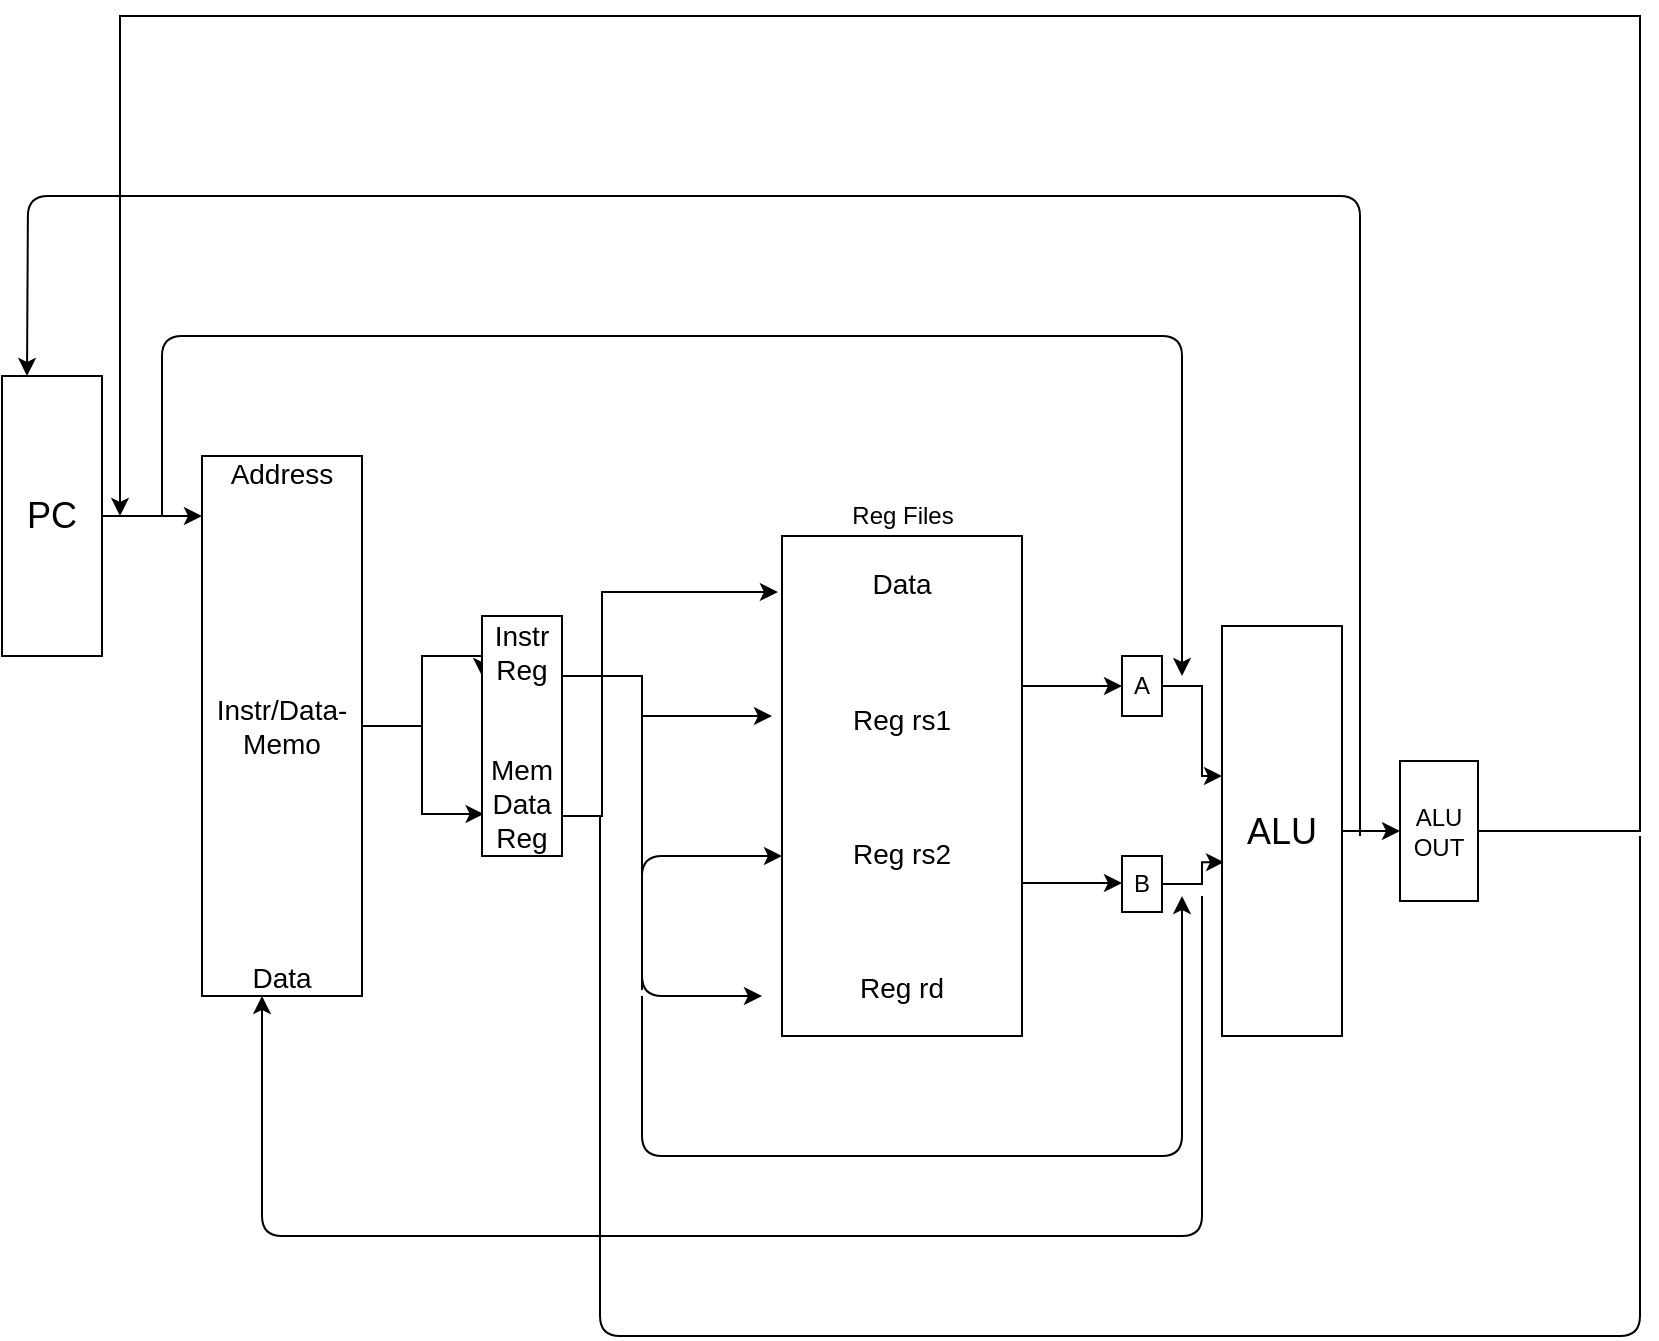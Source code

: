 <mxfile version="13.9.1" type="github">
  <diagram id="MDfSrOCtqKTt74gxIjZ1" name="Page-1">
    <mxGraphModel dx="1422" dy="806" grid="1" gridSize="10" guides="1" tooltips="1" connect="1" arrows="1" fold="1" page="1" pageScale="1" pageWidth="850" pageHeight="1100" math="0" shadow="0">
      <root>
        <mxCell id="0" />
        <mxCell id="1" parent="0" />
        <mxCell id="f-clzLcIn6iurvTWpxzQ-4" style="edgeStyle=orthogonalEdgeStyle;rounded=0;orthogonalLoop=1;jettySize=auto;html=1;exitX=1;exitY=0.5;exitDx=0;exitDy=0;" edge="1" parent="1" source="f-clzLcIn6iurvTWpxzQ-1">
          <mxGeometry relative="1" as="geometry">
            <mxPoint x="101" y="390" as="targetPoint" />
          </mxGeometry>
        </mxCell>
        <mxCell id="f-clzLcIn6iurvTWpxzQ-1" value="&lt;font style=&quot;font-size: 18px&quot;&gt;PC&lt;/font&gt;" style="rounded=0;whiteSpace=wrap;html=1;" vertex="1" parent="1">
          <mxGeometry x="1" y="320" width="50" height="140" as="geometry" />
        </mxCell>
        <mxCell id="f-clzLcIn6iurvTWpxzQ-7" style="edgeStyle=orthogonalEdgeStyle;rounded=0;orthogonalLoop=1;jettySize=auto;html=1;entryX=0;entryY=0.25;entryDx=0;entryDy=0;" edge="1" parent="1" source="f-clzLcIn6iurvTWpxzQ-5" target="f-clzLcIn6iurvTWpxzQ-6">
          <mxGeometry relative="1" as="geometry">
            <Array as="points">
              <mxPoint x="211" y="495" />
              <mxPoint x="211" y="460" />
            </Array>
          </mxGeometry>
        </mxCell>
        <mxCell id="f-clzLcIn6iurvTWpxzQ-8" style="edgeStyle=orthogonalEdgeStyle;rounded=0;orthogonalLoop=1;jettySize=auto;html=1;entryX=0.02;entryY=0.825;entryDx=0;entryDy=0;entryPerimeter=0;" edge="1" parent="1" source="f-clzLcIn6iurvTWpxzQ-5" target="f-clzLcIn6iurvTWpxzQ-6">
          <mxGeometry relative="1" as="geometry" />
        </mxCell>
        <mxCell id="f-clzLcIn6iurvTWpxzQ-5" value="&lt;font style=&quot;font-size: 14px&quot;&gt;Address&lt;br&gt;&lt;br&gt;&lt;br&gt;&lt;br&gt;&lt;br&gt;&lt;br&gt;&lt;br&gt;Instr/Data-Memo&lt;br&gt;&lt;br&gt;&lt;br&gt;&lt;br&gt;&lt;br&gt;&lt;br&gt;&lt;br&gt;Data&lt;/font&gt;" style="rounded=0;whiteSpace=wrap;html=1;" vertex="1" parent="1">
          <mxGeometry x="101" y="360" width="80" height="270" as="geometry" />
        </mxCell>
        <mxCell id="f-clzLcIn6iurvTWpxzQ-14" style="edgeStyle=orthogonalEdgeStyle;rounded=0;orthogonalLoop=1;jettySize=auto;html=1;exitX=1;exitY=0.25;exitDx=0;exitDy=0;" edge="1" parent="1" source="f-clzLcIn6iurvTWpxzQ-6">
          <mxGeometry relative="1" as="geometry">
            <mxPoint x="311" y="470" as="sourcePoint" />
            <mxPoint x="386" y="490" as="targetPoint" />
            <Array as="points">
              <mxPoint x="321" y="470" />
              <mxPoint x="321" y="490" />
            </Array>
          </mxGeometry>
        </mxCell>
        <mxCell id="f-clzLcIn6iurvTWpxzQ-17" style="edgeStyle=orthogonalEdgeStyle;rounded=0;orthogonalLoop=1;jettySize=auto;html=1;entryX=-0.017;entryY=0.112;entryDx=0;entryDy=0;entryPerimeter=0;" edge="1" parent="1" source="f-clzLcIn6iurvTWpxzQ-6" target="f-clzLcIn6iurvTWpxzQ-10">
          <mxGeometry relative="1" as="geometry">
            <mxPoint x="301" y="430" as="targetPoint" />
            <Array as="points">
              <mxPoint x="301" y="540" />
              <mxPoint x="301" y="428" />
            </Array>
          </mxGeometry>
        </mxCell>
        <mxCell id="f-clzLcIn6iurvTWpxzQ-6" value="&lt;font style=&quot;font-size: 14px&quot;&gt;Instr Reg&lt;br&gt;&lt;br&gt;&lt;br&gt;Mem Data Reg&lt;/font&gt;" style="rounded=0;whiteSpace=wrap;html=1;" vertex="1" parent="1">
          <mxGeometry x="241" y="440" width="40" height="120" as="geometry" />
        </mxCell>
        <mxCell id="f-clzLcIn6iurvTWpxzQ-21" style="edgeStyle=orthogonalEdgeStyle;rounded=0;orthogonalLoop=1;jettySize=auto;html=1;entryX=0;entryY=0.5;entryDx=0;entryDy=0;" edge="1" parent="1" source="f-clzLcIn6iurvTWpxzQ-10" target="f-clzLcIn6iurvTWpxzQ-20">
          <mxGeometry relative="1" as="geometry">
            <Array as="points">
              <mxPoint x="521" y="475" />
              <mxPoint x="521" y="475" />
            </Array>
          </mxGeometry>
        </mxCell>
        <mxCell id="f-clzLcIn6iurvTWpxzQ-10" value="&lt;font style=&quot;font-size: 14px&quot;&gt;Data&lt;br&gt;&lt;br&gt;&lt;br&gt;&lt;br&gt;Reg rs1&lt;br&gt;&lt;br&gt;&lt;br&gt;&lt;br&gt;Reg rs2&lt;br&gt;&lt;br&gt;&lt;br&gt;&lt;br&gt;Reg rd&lt;/font&gt;" style="rounded=0;whiteSpace=wrap;html=1;" vertex="1" parent="1">
          <mxGeometry x="391" y="400" width="120" height="250" as="geometry" />
        </mxCell>
        <mxCell id="f-clzLcIn6iurvTWpxzQ-12" value="Reg Files" style="text;html=1;align=center;verticalAlign=middle;resizable=0;points=[];autosize=1;" vertex="1" parent="1">
          <mxGeometry x="416" y="380" width="70" height="20" as="geometry" />
        </mxCell>
        <mxCell id="f-clzLcIn6iurvTWpxzQ-15" value="" style="endArrow=classic;html=1;entryX=0;entryY=0.64;entryDx=0;entryDy=0;entryPerimeter=0;" edge="1" parent="1" target="f-clzLcIn6iurvTWpxzQ-10">
          <mxGeometry width="50" height="50" relative="1" as="geometry">
            <mxPoint x="321" y="470" as="sourcePoint" />
            <mxPoint x="361" y="490" as="targetPoint" />
            <Array as="points">
              <mxPoint x="321" y="630" />
              <mxPoint x="321" y="620" />
              <mxPoint x="321" y="560" />
            </Array>
          </mxGeometry>
        </mxCell>
        <mxCell id="f-clzLcIn6iurvTWpxzQ-16" value="" style="endArrow=classic;html=1;" edge="1" parent="1">
          <mxGeometry width="50" height="50" relative="1" as="geometry">
            <mxPoint x="321" y="570" as="sourcePoint" />
            <mxPoint x="381" y="630" as="targetPoint" />
            <Array as="points">
              <mxPoint x="321" y="630" />
            </Array>
          </mxGeometry>
        </mxCell>
        <mxCell id="f-clzLcIn6iurvTWpxzQ-28" value="" style="edgeStyle=orthogonalEdgeStyle;rounded=0;orthogonalLoop=1;jettySize=auto;html=1;" edge="1" parent="1" source="f-clzLcIn6iurvTWpxzQ-20" target="f-clzLcIn6iurvTWpxzQ-27">
          <mxGeometry relative="1" as="geometry">
            <Array as="points">
              <mxPoint x="601" y="475" />
              <mxPoint x="601" y="520" />
            </Array>
          </mxGeometry>
        </mxCell>
        <mxCell id="f-clzLcIn6iurvTWpxzQ-20" value="A" style="rounded=0;whiteSpace=wrap;html=1;" vertex="1" parent="1">
          <mxGeometry x="561" y="460" width="20" height="30" as="geometry" />
        </mxCell>
        <mxCell id="f-clzLcIn6iurvTWpxzQ-30" value="" style="edgeStyle=orthogonalEdgeStyle;rounded=0;orthogonalLoop=1;jettySize=auto;html=1;entryX=0.017;entryY=0.576;entryDx=0;entryDy=0;entryPerimeter=0;" edge="1" parent="1" source="f-clzLcIn6iurvTWpxzQ-22" target="f-clzLcIn6iurvTWpxzQ-27">
          <mxGeometry relative="1" as="geometry" />
        </mxCell>
        <mxCell id="f-clzLcIn6iurvTWpxzQ-22" value="B" style="rounded=0;whiteSpace=wrap;html=1;" vertex="1" parent="1">
          <mxGeometry x="561" y="560" width="20" height="28" as="geometry" />
        </mxCell>
        <mxCell id="f-clzLcIn6iurvTWpxzQ-24" style="edgeStyle=orthogonalEdgeStyle;rounded=0;orthogonalLoop=1;jettySize=auto;html=1;entryX=0;entryY=0.5;entryDx=0;entryDy=0;" edge="1" parent="1">
          <mxGeometry relative="1" as="geometry">
            <mxPoint x="511" y="573.5" as="sourcePoint" />
            <mxPoint x="561" y="573.5" as="targetPoint" />
            <Array as="points">
              <mxPoint x="521" y="573.5" />
              <mxPoint x="521" y="573.5" />
            </Array>
          </mxGeometry>
        </mxCell>
        <mxCell id="f-clzLcIn6iurvTWpxzQ-26" value="" style="endArrow=classic;html=1;" edge="1" parent="1">
          <mxGeometry width="50" height="50" relative="1" as="geometry">
            <mxPoint x="81" y="390" as="sourcePoint" />
            <mxPoint x="591" y="470" as="targetPoint" />
            <Array as="points">
              <mxPoint x="81" y="300" />
              <mxPoint x="591" y="300" />
            </Array>
          </mxGeometry>
        </mxCell>
        <mxCell id="f-clzLcIn6iurvTWpxzQ-34" value="" style="edgeStyle=orthogonalEdgeStyle;rounded=0;orthogonalLoop=1;jettySize=auto;html=1;" edge="1" parent="1" source="f-clzLcIn6iurvTWpxzQ-27" target="f-clzLcIn6iurvTWpxzQ-33">
          <mxGeometry relative="1" as="geometry" />
        </mxCell>
        <mxCell id="f-clzLcIn6iurvTWpxzQ-27" value="&lt;font style=&quot;font-size: 18px&quot;&gt;ALU&lt;/font&gt;" style="whiteSpace=wrap;html=1;rounded=0;" vertex="1" parent="1">
          <mxGeometry x="611" y="445" width="60" height="205" as="geometry" />
        </mxCell>
        <mxCell id="f-clzLcIn6iurvTWpxzQ-31" value="" style="endArrow=classic;html=1;" edge="1" parent="1">
          <mxGeometry width="50" height="50" relative="1" as="geometry">
            <mxPoint x="321" y="630" as="sourcePoint" />
            <mxPoint x="591" y="580" as="targetPoint" />
            <Array as="points">
              <mxPoint x="321" y="710" />
              <mxPoint x="591" y="710" />
            </Array>
          </mxGeometry>
        </mxCell>
        <mxCell id="f-clzLcIn6iurvTWpxzQ-32" value="" style="endArrow=classic;html=1;entryX=0.375;entryY=1;entryDx=0;entryDy=0;entryPerimeter=0;" edge="1" parent="1" target="f-clzLcIn6iurvTWpxzQ-5">
          <mxGeometry width="50" height="50" relative="1" as="geometry">
            <mxPoint x="601" y="580" as="sourcePoint" />
            <mxPoint x="711" y="690" as="targetPoint" />
            <Array as="points">
              <mxPoint x="601" y="750" />
              <mxPoint x="131" y="750" />
            </Array>
          </mxGeometry>
        </mxCell>
        <mxCell id="f-clzLcIn6iurvTWpxzQ-35" style="edgeStyle=orthogonalEdgeStyle;rounded=0;orthogonalLoop=1;jettySize=auto;html=1;" edge="1" parent="1" source="f-clzLcIn6iurvTWpxzQ-33">
          <mxGeometry relative="1" as="geometry">
            <mxPoint x="60" y="390" as="targetPoint" />
            <Array as="points">
              <mxPoint x="820" y="548" />
              <mxPoint x="820" y="140" />
            </Array>
          </mxGeometry>
        </mxCell>
        <mxCell id="f-clzLcIn6iurvTWpxzQ-33" value="&lt;font style=&quot;font-size: 12px&quot;&gt;ALU OUT&lt;/font&gt;" style="whiteSpace=wrap;html=1;rounded=0;" vertex="1" parent="1">
          <mxGeometry x="700" y="512.5" width="39" height="70" as="geometry" />
        </mxCell>
        <mxCell id="f-clzLcIn6iurvTWpxzQ-36" value="" style="endArrow=classic;html=1;entryX=0.25;entryY=0;entryDx=0;entryDy=0;" edge="1" parent="1" target="f-clzLcIn6iurvTWpxzQ-1">
          <mxGeometry width="50" height="50" relative="1" as="geometry">
            <mxPoint x="680" y="550" as="sourcePoint" />
            <mxPoint x="10" y="230" as="targetPoint" />
            <Array as="points">
              <mxPoint x="680" y="230" />
              <mxPoint x="14" y="230" />
            </Array>
          </mxGeometry>
        </mxCell>
        <mxCell id="f-clzLcIn6iurvTWpxzQ-37" value="" style="endArrow=none;html=1;" edge="1" parent="1">
          <mxGeometry width="50" height="50" relative="1" as="geometry">
            <mxPoint x="300" y="540" as="sourcePoint" />
            <mxPoint x="820" y="550" as="targetPoint" />
            <Array as="points">
              <mxPoint x="300" y="800" />
              <mxPoint x="820" y="800" />
            </Array>
          </mxGeometry>
        </mxCell>
      </root>
    </mxGraphModel>
  </diagram>
</mxfile>

